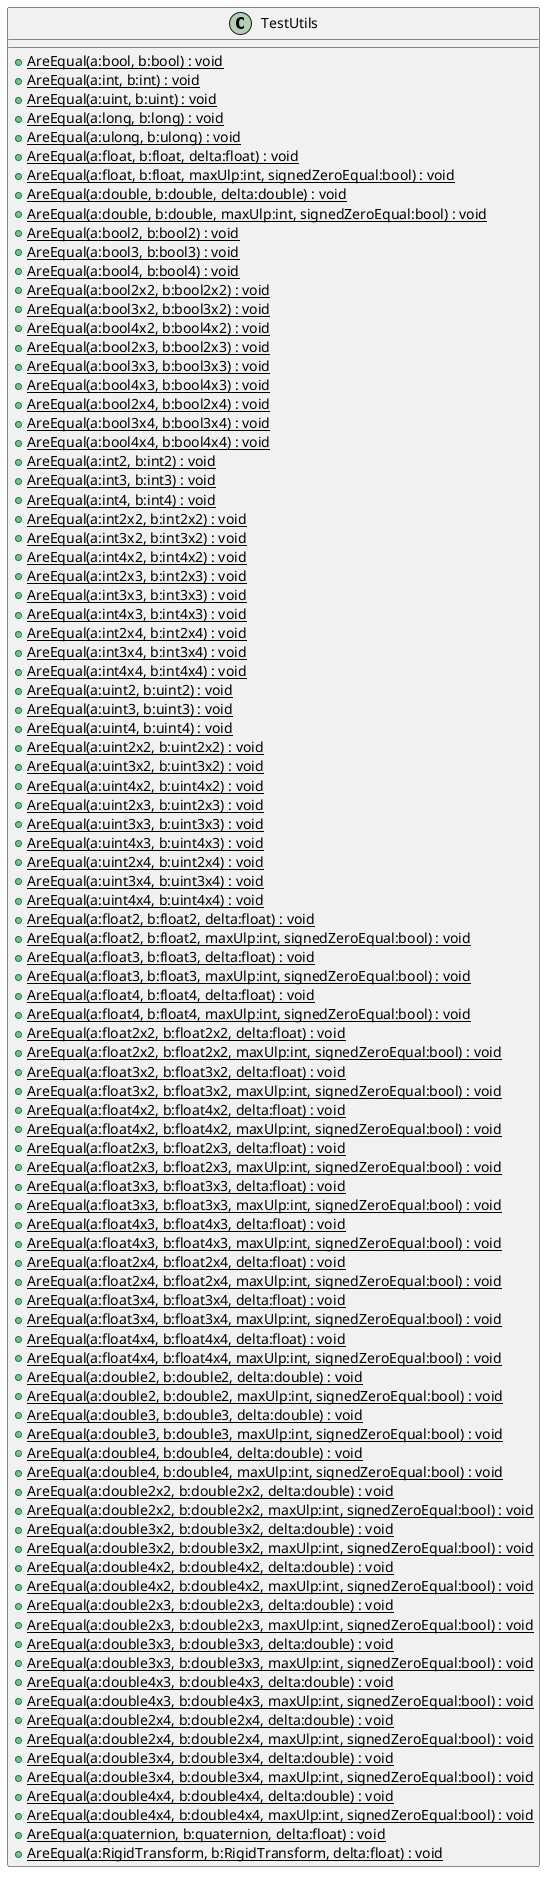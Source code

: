 @startuml
class TestUtils {
    + {static} AreEqual(a:bool, b:bool) : void
    + {static} AreEqual(a:int, b:int) : void
    + {static} AreEqual(a:uint, b:uint) : void
    + {static} AreEqual(a:long, b:long) : void
    + {static} AreEqual(a:ulong, b:ulong) : void
    + {static} AreEqual(a:float, b:float, delta:float) : void
    + {static} AreEqual(a:float, b:float, maxUlp:int, signedZeroEqual:bool) : void
    + {static} AreEqual(a:double, b:double, delta:double) : void
    + {static} AreEqual(a:double, b:double, maxUlp:int, signedZeroEqual:bool) : void
    + {static} AreEqual(a:bool2, b:bool2) : void
    + {static} AreEqual(a:bool3, b:bool3) : void
    + {static} AreEqual(a:bool4, b:bool4) : void
    + {static} AreEqual(a:bool2x2, b:bool2x2) : void
    + {static} AreEqual(a:bool3x2, b:bool3x2) : void
    + {static} AreEqual(a:bool4x2, b:bool4x2) : void
    + {static} AreEqual(a:bool2x3, b:bool2x3) : void
    + {static} AreEqual(a:bool3x3, b:bool3x3) : void
    + {static} AreEqual(a:bool4x3, b:bool4x3) : void
    + {static} AreEqual(a:bool2x4, b:bool2x4) : void
    + {static} AreEqual(a:bool3x4, b:bool3x4) : void
    + {static} AreEqual(a:bool4x4, b:bool4x4) : void
    + {static} AreEqual(a:int2, b:int2) : void
    + {static} AreEqual(a:int3, b:int3) : void
    + {static} AreEqual(a:int4, b:int4) : void
    + {static} AreEqual(a:int2x2, b:int2x2) : void
    + {static} AreEqual(a:int3x2, b:int3x2) : void
    + {static} AreEqual(a:int4x2, b:int4x2) : void
    + {static} AreEqual(a:int2x3, b:int2x3) : void
    + {static} AreEqual(a:int3x3, b:int3x3) : void
    + {static} AreEqual(a:int4x3, b:int4x3) : void
    + {static} AreEqual(a:int2x4, b:int2x4) : void
    + {static} AreEqual(a:int3x4, b:int3x4) : void
    + {static} AreEqual(a:int4x4, b:int4x4) : void
    + {static} AreEqual(a:uint2, b:uint2) : void
    + {static} AreEqual(a:uint3, b:uint3) : void
    + {static} AreEqual(a:uint4, b:uint4) : void
    + {static} AreEqual(a:uint2x2, b:uint2x2) : void
    + {static} AreEqual(a:uint3x2, b:uint3x2) : void
    + {static} AreEqual(a:uint4x2, b:uint4x2) : void
    + {static} AreEqual(a:uint2x3, b:uint2x3) : void
    + {static} AreEqual(a:uint3x3, b:uint3x3) : void
    + {static} AreEqual(a:uint4x3, b:uint4x3) : void
    + {static} AreEqual(a:uint2x4, b:uint2x4) : void
    + {static} AreEqual(a:uint3x4, b:uint3x4) : void
    + {static} AreEqual(a:uint4x4, b:uint4x4) : void
    + {static} AreEqual(a:float2, b:float2, delta:float) : void
    + {static} AreEqual(a:float2, b:float2, maxUlp:int, signedZeroEqual:bool) : void
    + {static} AreEqual(a:float3, b:float3, delta:float) : void
    + {static} AreEqual(a:float3, b:float3, maxUlp:int, signedZeroEqual:bool) : void
    + {static} AreEqual(a:float4, b:float4, delta:float) : void
    + {static} AreEqual(a:float4, b:float4, maxUlp:int, signedZeroEqual:bool) : void
    + {static} AreEqual(a:float2x2, b:float2x2, delta:float) : void
    + {static} AreEqual(a:float2x2, b:float2x2, maxUlp:int, signedZeroEqual:bool) : void
    + {static} AreEqual(a:float3x2, b:float3x2, delta:float) : void
    + {static} AreEqual(a:float3x2, b:float3x2, maxUlp:int, signedZeroEqual:bool) : void
    + {static} AreEqual(a:float4x2, b:float4x2, delta:float) : void
    + {static} AreEqual(a:float4x2, b:float4x2, maxUlp:int, signedZeroEqual:bool) : void
    + {static} AreEqual(a:float2x3, b:float2x3, delta:float) : void
    + {static} AreEqual(a:float2x3, b:float2x3, maxUlp:int, signedZeroEqual:bool) : void
    + {static} AreEqual(a:float3x3, b:float3x3, delta:float) : void
    + {static} AreEqual(a:float3x3, b:float3x3, maxUlp:int, signedZeroEqual:bool) : void
    + {static} AreEqual(a:float4x3, b:float4x3, delta:float) : void
    + {static} AreEqual(a:float4x3, b:float4x3, maxUlp:int, signedZeroEqual:bool) : void
    + {static} AreEqual(a:float2x4, b:float2x4, delta:float) : void
    + {static} AreEqual(a:float2x4, b:float2x4, maxUlp:int, signedZeroEqual:bool) : void
    + {static} AreEqual(a:float3x4, b:float3x4, delta:float) : void
    + {static} AreEqual(a:float3x4, b:float3x4, maxUlp:int, signedZeroEqual:bool) : void
    + {static} AreEqual(a:float4x4, b:float4x4, delta:float) : void
    + {static} AreEqual(a:float4x4, b:float4x4, maxUlp:int, signedZeroEqual:bool) : void
    + {static} AreEqual(a:double2, b:double2, delta:double) : void
    + {static} AreEqual(a:double2, b:double2, maxUlp:int, signedZeroEqual:bool) : void
    + {static} AreEqual(a:double3, b:double3, delta:double) : void
    + {static} AreEqual(a:double3, b:double3, maxUlp:int, signedZeroEqual:bool) : void
    + {static} AreEqual(a:double4, b:double4, delta:double) : void
    + {static} AreEqual(a:double4, b:double4, maxUlp:int, signedZeroEqual:bool) : void
    + {static} AreEqual(a:double2x2, b:double2x2, delta:double) : void
    + {static} AreEqual(a:double2x2, b:double2x2, maxUlp:int, signedZeroEqual:bool) : void
    + {static} AreEqual(a:double3x2, b:double3x2, delta:double) : void
    + {static} AreEqual(a:double3x2, b:double3x2, maxUlp:int, signedZeroEqual:bool) : void
    + {static} AreEqual(a:double4x2, b:double4x2, delta:double) : void
    + {static} AreEqual(a:double4x2, b:double4x2, maxUlp:int, signedZeroEqual:bool) : void
    + {static} AreEqual(a:double2x3, b:double2x3, delta:double) : void
    + {static} AreEqual(a:double2x3, b:double2x3, maxUlp:int, signedZeroEqual:bool) : void
    + {static} AreEqual(a:double3x3, b:double3x3, delta:double) : void
    + {static} AreEqual(a:double3x3, b:double3x3, maxUlp:int, signedZeroEqual:bool) : void
    + {static} AreEqual(a:double4x3, b:double4x3, delta:double) : void
    + {static} AreEqual(a:double4x3, b:double4x3, maxUlp:int, signedZeroEqual:bool) : void
    + {static} AreEqual(a:double2x4, b:double2x4, delta:double) : void
    + {static} AreEqual(a:double2x4, b:double2x4, maxUlp:int, signedZeroEqual:bool) : void
    + {static} AreEqual(a:double3x4, b:double3x4, delta:double) : void
    + {static} AreEqual(a:double3x4, b:double3x4, maxUlp:int, signedZeroEqual:bool) : void
    + {static} AreEqual(a:double4x4, b:double4x4, delta:double) : void
    + {static} AreEqual(a:double4x4, b:double4x4, maxUlp:int, signedZeroEqual:bool) : void
    + {static} AreEqual(a:quaternion, b:quaternion, delta:float) : void
    + {static} AreEqual(a:RigidTransform, b:RigidTransform, delta:float) : void
}
@enduml
